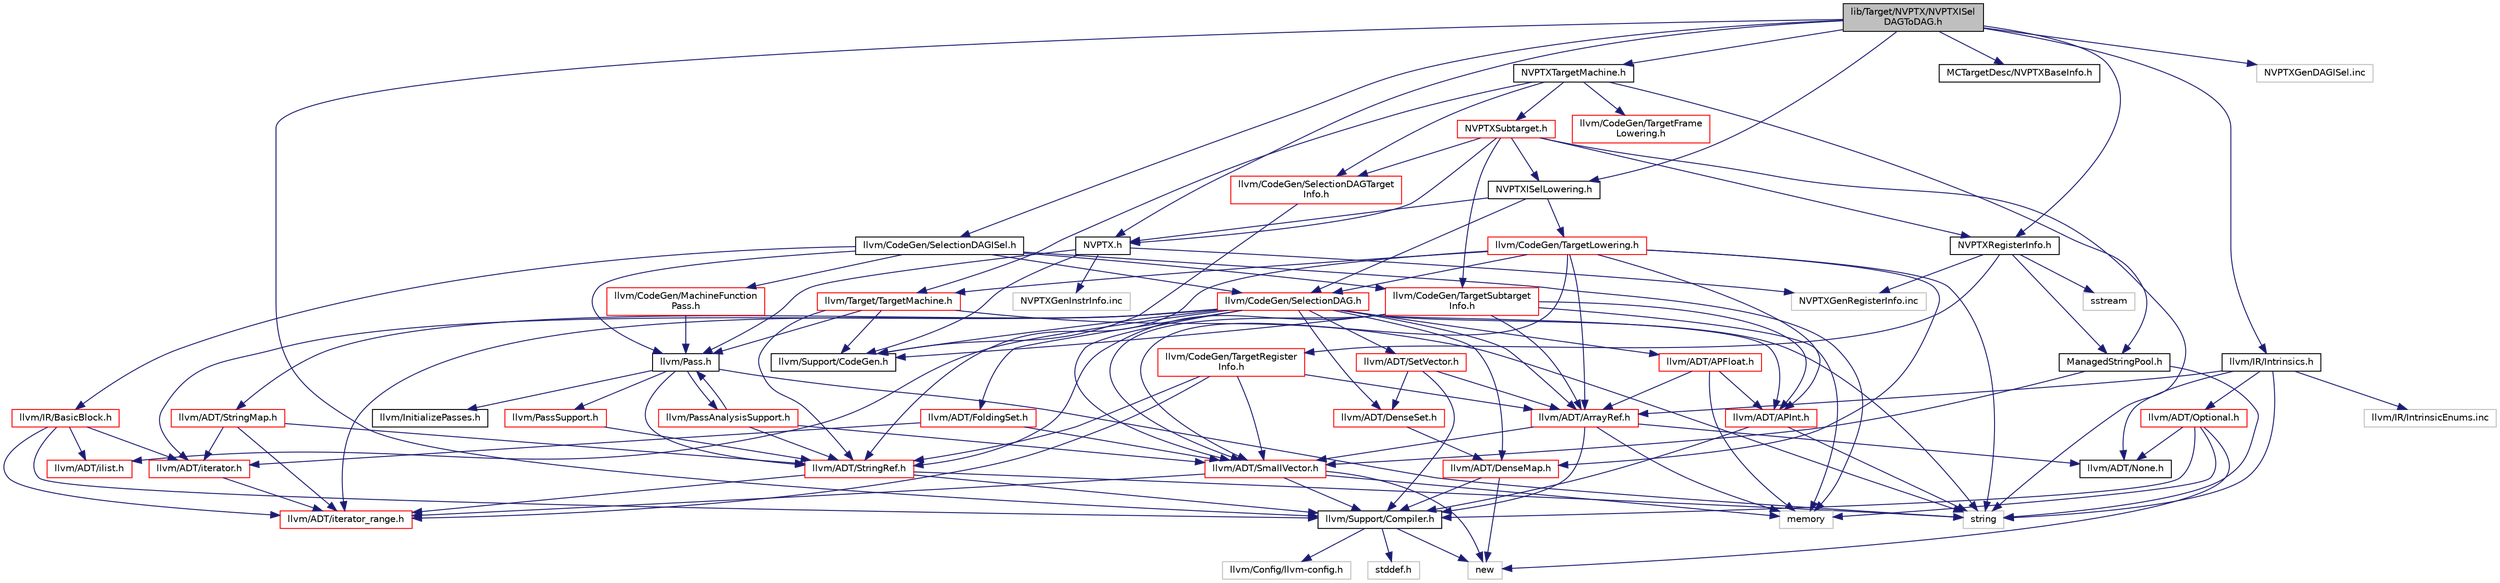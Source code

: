 digraph "lib/Target/NVPTX/NVPTXISelDAGToDAG.h"
{
 // LATEX_PDF_SIZE
  bgcolor="transparent";
  edge [fontname="Helvetica",fontsize="10",labelfontname="Helvetica",labelfontsize="10"];
  node [fontname="Helvetica",fontsize="10",shape="box"];
  Node1 [label="lib/Target/NVPTX/NVPTXISel\lDAGToDAG.h",height=0.2,width=0.4,color="black", fillcolor="grey75", style="filled", fontcolor="black",tooltip=" "];
  Node1 -> Node2 [color="midnightblue",fontsize="10",style="solid",fontname="Helvetica"];
  Node2 [label="NVPTX.h",height=0.2,width=0.4,color="black",URL="$NVPTX_8h.html",tooltip=" "];
  Node2 -> Node3 [color="midnightblue",fontsize="10",style="solid",fontname="Helvetica"];
  Node3 [label="llvm/Pass.h",height=0.2,width=0.4,color="black",URL="$Pass_8h.html",tooltip=" "];
  Node3 -> Node4 [color="midnightblue",fontsize="10",style="solid",fontname="Helvetica"];
  Node4 [label="llvm/ADT/StringRef.h",height=0.2,width=0.4,color="red",URL="$StringRef_8h.html",tooltip=" "];
  Node4 -> Node18 [color="midnightblue",fontsize="10",style="solid",fontname="Helvetica"];
  Node18 [label="llvm/ADT/iterator_range.h",height=0.2,width=0.4,color="red",URL="$iterator__range_8h.html",tooltip="This provides a very simple, boring adaptor for a begin and end iterator into a range type."];
  Node4 -> Node8 [color="midnightblue",fontsize="10",style="solid",fontname="Helvetica"];
  Node8 [label="llvm/Support/Compiler.h",height=0.2,width=0.4,color="black",URL="$Compiler_8h.html",tooltip=" "];
  Node8 -> Node9 [color="midnightblue",fontsize="10",style="solid",fontname="Helvetica"];
  Node9 [label="llvm/Config/llvm-config.h",height=0.2,width=0.4,color="grey75",tooltip=" "];
  Node8 -> Node10 [color="midnightblue",fontsize="10",style="solid",fontname="Helvetica"];
  Node10 [label="new",height=0.2,width=0.4,color="grey75",tooltip=" "];
  Node8 -> Node11 [color="midnightblue",fontsize="10",style="solid",fontname="Helvetica"];
  Node11 [label="stddef.h",height=0.2,width=0.4,color="grey75",tooltip=" "];
  Node4 -> Node36 [color="midnightblue",fontsize="10",style="solid",fontname="Helvetica"];
  Node36 [label="string",height=0.2,width=0.4,color="grey75",tooltip=" "];
  Node3 -> Node36 [color="midnightblue",fontsize="10",style="solid",fontname="Helvetica"];
  Node3 -> Node44 [color="midnightblue",fontsize="10",style="solid",fontname="Helvetica"];
  Node44 [label="llvm/InitializePasses.h",height=0.2,width=0.4,color="black",URL="$InitializePasses_8h.html",tooltip=" "];
  Node3 -> Node45 [color="midnightblue",fontsize="10",style="solid",fontname="Helvetica"];
  Node45 [label="llvm/PassAnalysisSupport.h",height=0.2,width=0.4,color="red",URL="$PassAnalysisSupport_8h.html",tooltip=" "];
  Node45 -> Node3 [color="midnightblue",fontsize="10",style="solid",fontname="Helvetica"];
  Node45 -> Node17 [color="midnightblue",fontsize="10",style="solid",fontname="Helvetica"];
  Node17 [label="llvm/ADT/SmallVector.h",height=0.2,width=0.4,color="red",URL="$SmallVector_8h.html",tooltip=" "];
  Node17 -> Node18 [color="midnightblue",fontsize="10",style="solid",fontname="Helvetica"];
  Node17 -> Node8 [color="midnightblue",fontsize="10",style="solid",fontname="Helvetica"];
  Node17 -> Node16 [color="midnightblue",fontsize="10",style="solid",fontname="Helvetica"];
  Node16 [label="memory",height=0.2,width=0.4,color="grey75",tooltip=" "];
  Node17 -> Node10 [color="midnightblue",fontsize="10",style="solid",fontname="Helvetica"];
  Node45 -> Node4 [color="midnightblue",fontsize="10",style="solid",fontname="Helvetica"];
  Node3 -> Node47 [color="midnightblue",fontsize="10",style="solid",fontname="Helvetica"];
  Node47 [label="llvm/PassSupport.h",height=0.2,width=0.4,color="red",URL="$PassSupport_8h.html",tooltip=" "];
  Node47 -> Node4 [color="midnightblue",fontsize="10",style="solid",fontname="Helvetica"];
  Node2 -> Node71 [color="midnightblue",fontsize="10",style="solid",fontname="Helvetica"];
  Node71 [label="llvm/Support/CodeGen.h",height=0.2,width=0.4,color="black",URL="$CodeGen_8h.html",tooltip=" "];
  Node2 -> Node72 [color="midnightblue",fontsize="10",style="solid",fontname="Helvetica"];
  Node72 [label="NVPTXGenRegisterInfo.inc",height=0.2,width=0.4,color="grey75",tooltip=" "];
  Node2 -> Node73 [color="midnightblue",fontsize="10",style="solid",fontname="Helvetica"];
  Node73 [label="NVPTXGenInstrInfo.inc",height=0.2,width=0.4,color="grey75",tooltip=" "];
  Node1 -> Node74 [color="midnightblue",fontsize="10",style="solid",fontname="Helvetica"];
  Node74 [label="NVPTXISelLowering.h",height=0.2,width=0.4,color="black",URL="$NVPTXISelLowering_8h.html",tooltip=" "];
  Node74 -> Node2 [color="midnightblue",fontsize="10",style="solid",fontname="Helvetica"];
  Node74 -> Node75 [color="midnightblue",fontsize="10",style="solid",fontname="Helvetica"];
  Node75 [label="llvm/CodeGen/SelectionDAG.h",height=0.2,width=0.4,color="red",URL="$SelectionDAG_8h.html",tooltip=" "];
  Node75 -> Node76 [color="midnightblue",fontsize="10",style="solid",fontname="Helvetica"];
  Node76 [label="llvm/ADT/APFloat.h",height=0.2,width=0.4,color="red",URL="$APFloat_8h.html",tooltip="This file declares a class to represent arbitrary precision floating point values and provide a varie..."];
  Node76 -> Node77 [color="midnightblue",fontsize="10",style="solid",fontname="Helvetica"];
  Node77 [label="llvm/ADT/APInt.h",height=0.2,width=0.4,color="red",URL="$APInt_8h.html",tooltip="This file implements a class to represent arbitrary precision integral constant values and operations..."];
  Node77 -> Node8 [color="midnightblue",fontsize="10",style="solid",fontname="Helvetica"];
  Node77 -> Node36 [color="midnightblue",fontsize="10",style="solid",fontname="Helvetica"];
  Node76 -> Node52 [color="midnightblue",fontsize="10",style="solid",fontname="Helvetica"];
  Node52 [label="llvm/ADT/ArrayRef.h",height=0.2,width=0.4,color="red",URL="$ArrayRef_8h.html",tooltip=" "];
  Node52 -> Node7 [color="midnightblue",fontsize="10",style="solid",fontname="Helvetica"];
  Node7 [label="llvm/ADT/None.h",height=0.2,width=0.4,color="black",URL="$None_8h.html",tooltip=" "];
  Node52 -> Node17 [color="midnightblue",fontsize="10",style="solid",fontname="Helvetica"];
  Node52 -> Node8 [color="midnightblue",fontsize="10",style="solid",fontname="Helvetica"];
  Node52 -> Node16 [color="midnightblue",fontsize="10",style="solid",fontname="Helvetica"];
  Node76 -> Node16 [color="midnightblue",fontsize="10",style="solid",fontname="Helvetica"];
  Node75 -> Node77 [color="midnightblue",fontsize="10",style="solid",fontname="Helvetica"];
  Node75 -> Node52 [color="midnightblue",fontsize="10",style="solid",fontname="Helvetica"];
  Node75 -> Node50 [color="midnightblue",fontsize="10",style="solid",fontname="Helvetica"];
  Node50 [label="llvm/ADT/DenseMap.h",height=0.2,width=0.4,color="red",URL="$DenseMap_8h.html",tooltip=" "];
  Node50 -> Node8 [color="midnightblue",fontsize="10",style="solid",fontname="Helvetica"];
  Node50 -> Node10 [color="midnightblue",fontsize="10",style="solid",fontname="Helvetica"];
  Node75 -> Node78 [color="midnightblue",fontsize="10",style="solid",fontname="Helvetica"];
  Node78 [label="llvm/ADT/DenseSet.h",height=0.2,width=0.4,color="red",URL="$DenseSet_8h.html",tooltip=" "];
  Node78 -> Node50 [color="midnightblue",fontsize="10",style="solid",fontname="Helvetica"];
  Node75 -> Node79 [color="midnightblue",fontsize="10",style="solid",fontname="Helvetica"];
  Node79 [label="llvm/ADT/FoldingSet.h",height=0.2,width=0.4,color="red",URL="$FoldingSet_8h.html",tooltip=" "];
  Node79 -> Node17 [color="midnightblue",fontsize="10",style="solid",fontname="Helvetica"];
  Node79 -> Node39 [color="midnightblue",fontsize="10",style="solid",fontname="Helvetica"];
  Node39 [label="llvm/ADT/iterator.h",height=0.2,width=0.4,color="red",URL="$iterator_8h.html",tooltip=" "];
  Node39 -> Node18 [color="midnightblue",fontsize="10",style="solid",fontname="Helvetica"];
  Node75 -> Node80 [color="midnightblue",fontsize="10",style="solid",fontname="Helvetica"];
  Node80 [label="llvm/ADT/SetVector.h",height=0.2,width=0.4,color="red",URL="$SetVector_8h.html",tooltip=" "];
  Node80 -> Node52 [color="midnightblue",fontsize="10",style="solid",fontname="Helvetica"];
  Node80 -> Node78 [color="midnightblue",fontsize="10",style="solid",fontname="Helvetica"];
  Node80 -> Node8 [color="midnightblue",fontsize="10",style="solid",fontname="Helvetica"];
  Node75 -> Node17 [color="midnightblue",fontsize="10",style="solid",fontname="Helvetica"];
  Node75 -> Node55 [color="midnightblue",fontsize="10",style="solid",fontname="Helvetica"];
  Node55 [label="llvm/ADT/StringMap.h",height=0.2,width=0.4,color="red",URL="$StringMap_8h.html",tooltip=" "];
  Node55 -> Node4 [color="midnightblue",fontsize="10",style="solid",fontname="Helvetica"];
  Node55 -> Node39 [color="midnightblue",fontsize="10",style="solid",fontname="Helvetica"];
  Node55 -> Node18 [color="midnightblue",fontsize="10",style="solid",fontname="Helvetica"];
  Node75 -> Node81 [color="midnightblue",fontsize="10",style="solid",fontname="Helvetica"];
  Node81 [label="llvm/ADT/ilist.h",height=0.2,width=0.4,color="red",URL="$ilist_8h.html",tooltip=" "];
  Node75 -> Node39 [color="midnightblue",fontsize="10",style="solid",fontname="Helvetica"];
  Node75 -> Node18 [color="midnightblue",fontsize="10",style="solid",fontname="Helvetica"];
  Node75 -> Node71 [color="midnightblue",fontsize="10",style="solid",fontname="Helvetica"];
  Node75 -> Node36 [color="midnightblue",fontsize="10",style="solid",fontname="Helvetica"];
  Node74 -> Node219 [color="midnightblue",fontsize="10",style="solid",fontname="Helvetica"];
  Node219 [label="llvm/CodeGen/TargetLowering.h",height=0.2,width=0.4,color="red",URL="$TargetLowering_8h.html",tooltip="This file describes how to lower LLVM code to machine code."];
  Node219 -> Node77 [color="midnightblue",fontsize="10",style="solid",fontname="Helvetica"];
  Node219 -> Node52 [color="midnightblue",fontsize="10",style="solid",fontname="Helvetica"];
  Node219 -> Node50 [color="midnightblue",fontsize="10",style="solid",fontname="Helvetica"];
  Node219 -> Node17 [color="midnightblue",fontsize="10",style="solid",fontname="Helvetica"];
  Node219 -> Node4 [color="midnightblue",fontsize="10",style="solid",fontname="Helvetica"];
  Node219 -> Node75 [color="midnightblue",fontsize="10",style="solid",fontname="Helvetica"];
  Node219 -> Node226 [color="midnightblue",fontsize="10",style="solid",fontname="Helvetica"];
  Node226 [label="llvm/Target/TargetMachine.h",height=0.2,width=0.4,color="red",URL="$llvm_2Target_2TargetMachine_8h.html",tooltip=" "];
  Node226 -> Node4 [color="midnightblue",fontsize="10",style="solid",fontname="Helvetica"];
  Node226 -> Node3 [color="midnightblue",fontsize="10",style="solid",fontname="Helvetica"];
  Node226 -> Node71 [color="midnightblue",fontsize="10",style="solid",fontname="Helvetica"];
  Node226 -> Node36 [color="midnightblue",fontsize="10",style="solid",fontname="Helvetica"];
  Node219 -> Node36 [color="midnightblue",fontsize="10",style="solid",fontname="Helvetica"];
  Node1 -> Node229 [color="midnightblue",fontsize="10",style="solid",fontname="Helvetica"];
  Node229 [label="NVPTXRegisterInfo.h",height=0.2,width=0.4,color="black",URL="$NVPTXRegisterInfo_8h.html",tooltip=" "];
  Node229 -> Node230 [color="midnightblue",fontsize="10",style="solid",fontname="Helvetica"];
  Node230 [label="ManagedStringPool.h",height=0.2,width=0.4,color="black",URL="$ManagedStringPool_8h.html",tooltip=" "];
  Node230 -> Node17 [color="midnightblue",fontsize="10",style="solid",fontname="Helvetica"];
  Node230 -> Node36 [color="midnightblue",fontsize="10",style="solid",fontname="Helvetica"];
  Node229 -> Node210 [color="midnightblue",fontsize="10",style="solid",fontname="Helvetica"];
  Node210 [label="llvm/CodeGen/TargetRegister\lInfo.h",height=0.2,width=0.4,color="red",URL="$TargetRegisterInfo_8h.html",tooltip=" "];
  Node210 -> Node52 [color="midnightblue",fontsize="10",style="solid",fontname="Helvetica"];
  Node210 -> Node17 [color="midnightblue",fontsize="10",style="solid",fontname="Helvetica"];
  Node210 -> Node4 [color="midnightblue",fontsize="10",style="solid",fontname="Helvetica"];
  Node210 -> Node18 [color="midnightblue",fontsize="10",style="solid",fontname="Helvetica"];
  Node229 -> Node231 [color="midnightblue",fontsize="10",style="solid",fontname="Helvetica"];
  Node231 [label="sstream",height=0.2,width=0.4,color="grey75",tooltip=" "];
  Node229 -> Node72 [color="midnightblue",fontsize="10",style="solid",fontname="Helvetica"];
  Node1 -> Node232 [color="midnightblue",fontsize="10",style="solid",fontname="Helvetica"];
  Node232 [label="NVPTXTargetMachine.h",height=0.2,width=0.4,color="black",URL="$NVPTXTargetMachine_8h.html",tooltip=" "];
  Node232 -> Node230 [color="midnightblue",fontsize="10",style="solid",fontname="Helvetica"];
  Node232 -> Node233 [color="midnightblue",fontsize="10",style="solid",fontname="Helvetica"];
  Node233 [label="NVPTXSubtarget.h",height=0.2,width=0.4,color="red",URL="$NVPTXSubtarget_8h.html",tooltip=" "];
  Node233 -> Node2 [color="midnightblue",fontsize="10",style="solid",fontname="Helvetica"];
  Node233 -> Node74 [color="midnightblue",fontsize="10",style="solid",fontname="Helvetica"];
  Node233 -> Node229 [color="midnightblue",fontsize="10",style="solid",fontname="Helvetica"];
  Node233 -> Node263 [color="midnightblue",fontsize="10",style="solid",fontname="Helvetica"];
  Node263 [label="llvm/CodeGen/SelectionDAGTarget\lInfo.h",height=0.2,width=0.4,color="red",URL="$SelectionDAGTargetInfo_8h.html",tooltip=" "];
  Node263 -> Node71 [color="midnightblue",fontsize="10",style="solid",fontname="Helvetica"];
  Node233 -> Node245 [color="midnightblue",fontsize="10",style="solid",fontname="Helvetica"];
  Node245 [label="llvm/CodeGen/TargetSubtarget\lInfo.h",height=0.2,width=0.4,color="red",URL="$TargetSubtargetInfo_8h.html",tooltip=" "];
  Node245 -> Node77 [color="midnightblue",fontsize="10",style="solid",fontname="Helvetica"];
  Node245 -> Node52 [color="midnightblue",fontsize="10",style="solid",fontname="Helvetica"];
  Node245 -> Node17 [color="midnightblue",fontsize="10",style="solid",fontname="Helvetica"];
  Node245 -> Node4 [color="midnightblue",fontsize="10",style="solid",fontname="Helvetica"];
  Node245 -> Node71 [color="midnightblue",fontsize="10",style="solid",fontname="Helvetica"];
  Node245 -> Node16 [color="midnightblue",fontsize="10",style="solid",fontname="Helvetica"];
  Node233 -> Node36 [color="midnightblue",fontsize="10",style="solid",fontname="Helvetica"];
  Node232 -> Node263 [color="midnightblue",fontsize="10",style="solid",fontname="Helvetica"];
  Node232 -> Node235 [color="midnightblue",fontsize="10",style="solid",fontname="Helvetica"];
  Node235 [label="llvm/CodeGen/TargetFrame\lLowering.h",height=0.2,width=0.4,color="red",URL="$TargetFrameLowering_8h.html",tooltip=" "];
  Node232 -> Node226 [color="midnightblue",fontsize="10",style="solid",fontname="Helvetica"];
  Node1 -> Node265 [color="midnightblue",fontsize="10",style="solid",fontname="Helvetica"];
  Node265 [label="MCTargetDesc/NVPTXBaseInfo.h",height=0.2,width=0.4,color="black",URL="$NVPTXBaseInfo_8h.html",tooltip=" "];
  Node1 -> Node266 [color="midnightblue",fontsize="10",style="solid",fontname="Helvetica"];
  Node266 [label="llvm/CodeGen/SelectionDAGISel.h",height=0.2,width=0.4,color="black",URL="$SelectionDAGISel_8h.html",tooltip=" "];
  Node266 -> Node257 [color="midnightblue",fontsize="10",style="solid",fontname="Helvetica"];
  Node257 [label="llvm/CodeGen/MachineFunction\lPass.h",height=0.2,width=0.4,color="red",URL="$MachineFunctionPass_8h.html",tooltip=" "];
  Node257 -> Node3 [color="midnightblue",fontsize="10",style="solid",fontname="Helvetica"];
  Node266 -> Node75 [color="midnightblue",fontsize="10",style="solid",fontname="Helvetica"];
  Node266 -> Node245 [color="midnightblue",fontsize="10",style="solid",fontname="Helvetica"];
  Node266 -> Node97 [color="midnightblue",fontsize="10",style="solid",fontname="Helvetica"];
  Node97 [label="llvm/IR/BasicBlock.h",height=0.2,width=0.4,color="red",URL="$BasicBlock_8h.html",tooltip=" "];
  Node97 -> Node81 [color="midnightblue",fontsize="10",style="solid",fontname="Helvetica"];
  Node97 -> Node39 [color="midnightblue",fontsize="10",style="solid",fontname="Helvetica"];
  Node97 -> Node18 [color="midnightblue",fontsize="10",style="solid",fontname="Helvetica"];
  Node97 -> Node8 [color="midnightblue",fontsize="10",style="solid",fontname="Helvetica"];
  Node266 -> Node3 [color="midnightblue",fontsize="10",style="solid",fontname="Helvetica"];
  Node266 -> Node16 [color="midnightblue",fontsize="10",style="solid",fontname="Helvetica"];
  Node1 -> Node181 [color="midnightblue",fontsize="10",style="solid",fontname="Helvetica"];
  Node181 [label="llvm/IR/Intrinsics.h",height=0.2,width=0.4,color="black",URL="$Intrinsics_8h.html",tooltip=" "];
  Node181 -> Node52 [color="midnightblue",fontsize="10",style="solid",fontname="Helvetica"];
  Node181 -> Node7 [color="midnightblue",fontsize="10",style="solid",fontname="Helvetica"];
  Node181 -> Node6 [color="midnightblue",fontsize="10",style="solid",fontname="Helvetica"];
  Node6 [label="llvm/ADT/Optional.h",height=0.2,width=0.4,color="red",URL="$Optional_8h.html",tooltip=" "];
  Node6 -> Node7 [color="midnightblue",fontsize="10",style="solid",fontname="Helvetica"];
  Node6 -> Node8 [color="midnightblue",fontsize="10",style="solid",fontname="Helvetica"];
  Node6 -> Node16 [color="midnightblue",fontsize="10",style="solid",fontname="Helvetica"];
  Node6 -> Node10 [color="midnightblue",fontsize="10",style="solid",fontname="Helvetica"];
  Node181 -> Node36 [color="midnightblue",fontsize="10",style="solid",fontname="Helvetica"];
  Node181 -> Node182 [color="midnightblue",fontsize="10",style="solid",fontname="Helvetica"];
  Node182 [label="llvm/IR/IntrinsicEnums.inc",height=0.2,width=0.4,color="grey75",tooltip=" "];
  Node1 -> Node8 [color="midnightblue",fontsize="10",style="solid",fontname="Helvetica"];
  Node1 -> Node267 [color="midnightblue",fontsize="10",style="solid",fontname="Helvetica"];
  Node267 [label="NVPTXGenDAGISel.inc",height=0.2,width=0.4,color="grey75",tooltip=" "];
}
